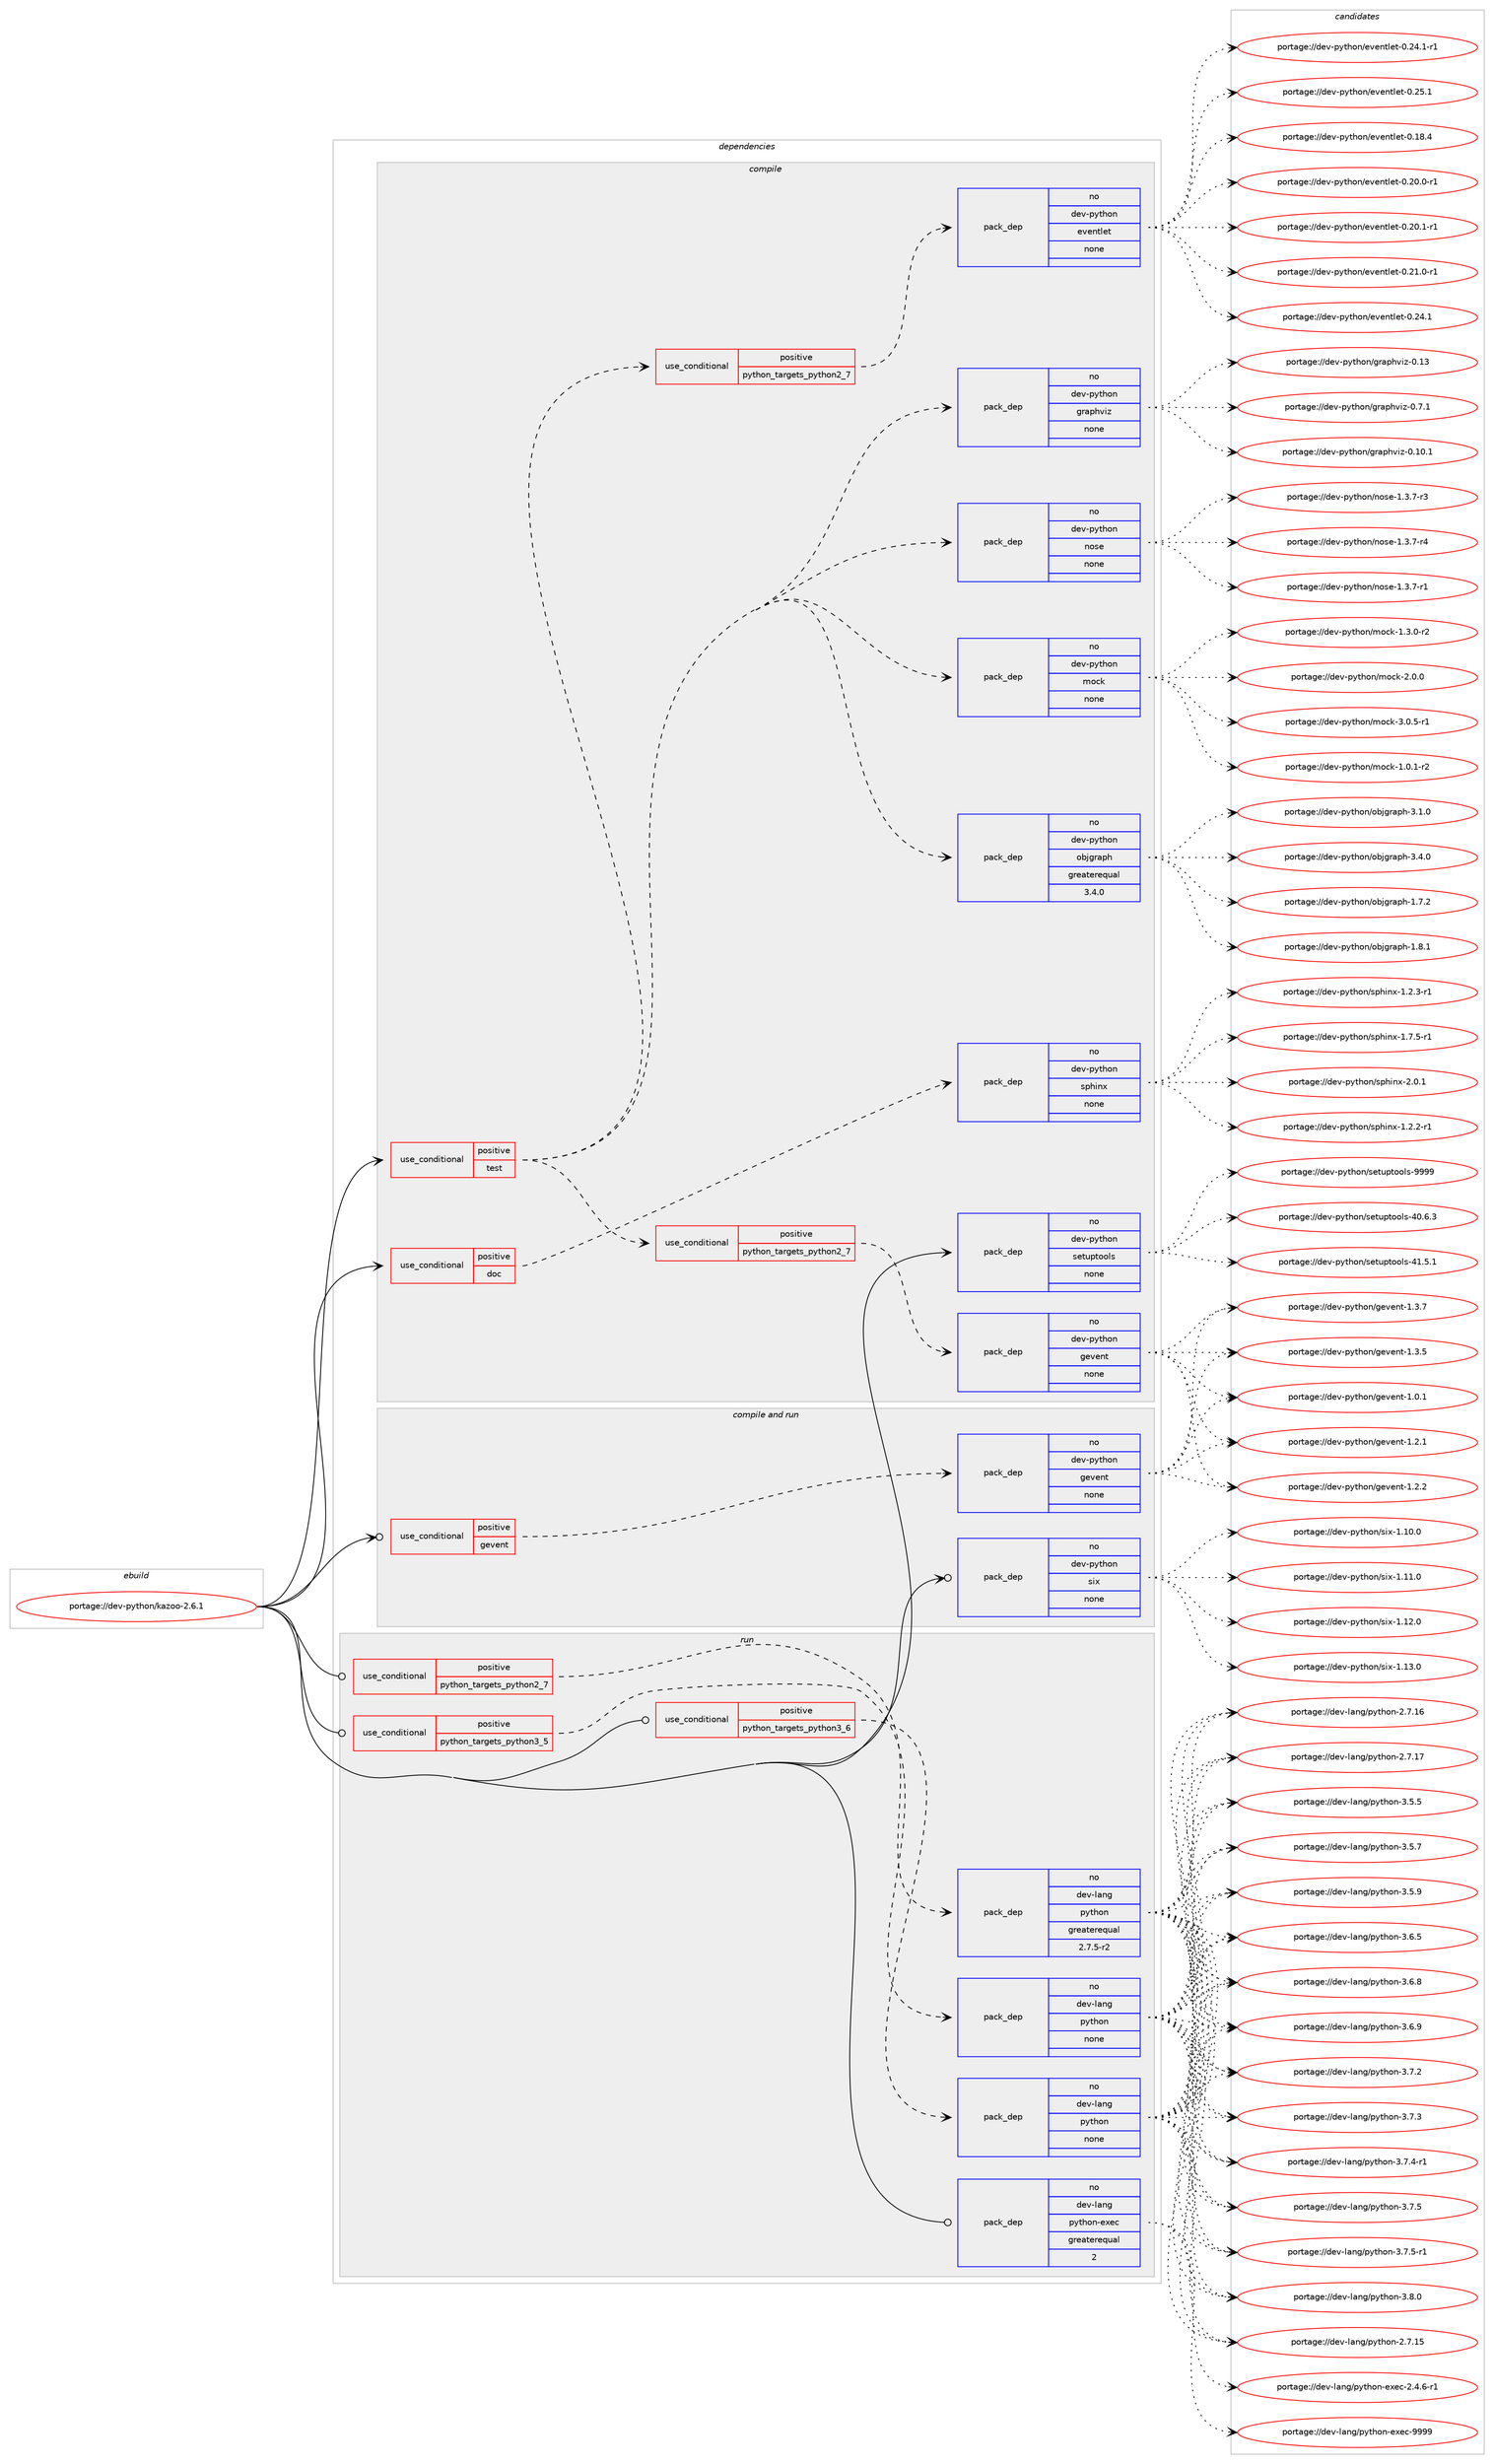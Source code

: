 digraph prolog {

# *************
# Graph options
# *************

newrank=true;
concentrate=true;
compound=true;
graph [rankdir=LR,fontname=Helvetica,fontsize=10,ranksep=1.5];#, ranksep=2.5, nodesep=0.2];
edge  [arrowhead=vee];
node  [fontname=Helvetica,fontsize=10];

# **********
# The ebuild
# **********

subgraph cluster_leftcol {
color=gray;
rank=same;
label=<<i>ebuild</i>>;
id [label="portage://dev-python/kazoo-2.6.1", color=red, width=4, href="../dev-python/kazoo-2.6.1.svg"];
}

# ****************
# The dependencies
# ****************

subgraph cluster_midcol {
color=gray;
label=<<i>dependencies</i>>;
subgraph cluster_compile {
fillcolor="#eeeeee";
style=filled;
label=<<i>compile</i>>;
subgraph cond30969 {
dependency146909 [label=<<TABLE BORDER="0" CELLBORDER="1" CELLSPACING="0" CELLPADDING="4"><TR><TD ROWSPAN="3" CELLPADDING="10">use_conditional</TD></TR><TR><TD>positive</TD></TR><TR><TD>doc</TD></TR></TABLE>>, shape=none, color=red];
subgraph pack112616 {
dependency146910 [label=<<TABLE BORDER="0" CELLBORDER="1" CELLSPACING="0" CELLPADDING="4" WIDTH="220"><TR><TD ROWSPAN="6" CELLPADDING="30">pack_dep</TD></TR><TR><TD WIDTH="110">no</TD></TR><TR><TD>dev-python</TD></TR><TR><TD>sphinx</TD></TR><TR><TD>none</TD></TR><TR><TD></TD></TR></TABLE>>, shape=none, color=blue];
}
dependency146909:e -> dependency146910:w [weight=20,style="dashed",arrowhead="vee"];
}
id:e -> dependency146909:w [weight=20,style="solid",arrowhead="vee"];
subgraph cond30970 {
dependency146911 [label=<<TABLE BORDER="0" CELLBORDER="1" CELLSPACING="0" CELLPADDING="4"><TR><TD ROWSPAN="3" CELLPADDING="10">use_conditional</TD></TR><TR><TD>positive</TD></TR><TR><TD>test</TD></TR></TABLE>>, shape=none, color=red];
subgraph pack112617 {
dependency146912 [label=<<TABLE BORDER="0" CELLBORDER="1" CELLSPACING="0" CELLPADDING="4" WIDTH="220"><TR><TD ROWSPAN="6" CELLPADDING="30">pack_dep</TD></TR><TR><TD WIDTH="110">no</TD></TR><TR><TD>dev-python</TD></TR><TR><TD>mock</TD></TR><TR><TD>none</TD></TR><TR><TD></TD></TR></TABLE>>, shape=none, color=blue];
}
dependency146911:e -> dependency146912:w [weight=20,style="dashed",arrowhead="vee"];
subgraph pack112618 {
dependency146913 [label=<<TABLE BORDER="0" CELLBORDER="1" CELLSPACING="0" CELLPADDING="4" WIDTH="220"><TR><TD ROWSPAN="6" CELLPADDING="30">pack_dep</TD></TR><TR><TD WIDTH="110">no</TD></TR><TR><TD>dev-python</TD></TR><TR><TD>nose</TD></TR><TR><TD>none</TD></TR><TR><TD></TD></TR></TABLE>>, shape=none, color=blue];
}
dependency146911:e -> dependency146913:w [weight=20,style="dashed",arrowhead="vee"];
subgraph pack112619 {
dependency146914 [label=<<TABLE BORDER="0" CELLBORDER="1" CELLSPACING="0" CELLPADDING="4" WIDTH="220"><TR><TD ROWSPAN="6" CELLPADDING="30">pack_dep</TD></TR><TR><TD WIDTH="110">no</TD></TR><TR><TD>dev-python</TD></TR><TR><TD>graphviz</TD></TR><TR><TD>none</TD></TR><TR><TD></TD></TR></TABLE>>, shape=none, color=blue];
}
dependency146911:e -> dependency146914:w [weight=20,style="dashed",arrowhead="vee"];
subgraph cond30971 {
dependency146915 [label=<<TABLE BORDER="0" CELLBORDER="1" CELLSPACING="0" CELLPADDING="4"><TR><TD ROWSPAN="3" CELLPADDING="10">use_conditional</TD></TR><TR><TD>positive</TD></TR><TR><TD>python_targets_python2_7</TD></TR></TABLE>>, shape=none, color=red];
subgraph pack112620 {
dependency146916 [label=<<TABLE BORDER="0" CELLBORDER="1" CELLSPACING="0" CELLPADDING="4" WIDTH="220"><TR><TD ROWSPAN="6" CELLPADDING="30">pack_dep</TD></TR><TR><TD WIDTH="110">no</TD></TR><TR><TD>dev-python</TD></TR><TR><TD>eventlet</TD></TR><TR><TD>none</TD></TR><TR><TD></TD></TR></TABLE>>, shape=none, color=blue];
}
dependency146915:e -> dependency146916:w [weight=20,style="dashed",arrowhead="vee"];
}
dependency146911:e -> dependency146915:w [weight=20,style="dashed",arrowhead="vee"];
subgraph cond30972 {
dependency146917 [label=<<TABLE BORDER="0" CELLBORDER="1" CELLSPACING="0" CELLPADDING="4"><TR><TD ROWSPAN="3" CELLPADDING="10">use_conditional</TD></TR><TR><TD>positive</TD></TR><TR><TD>python_targets_python2_7</TD></TR></TABLE>>, shape=none, color=red];
subgraph pack112621 {
dependency146918 [label=<<TABLE BORDER="0" CELLBORDER="1" CELLSPACING="0" CELLPADDING="4" WIDTH="220"><TR><TD ROWSPAN="6" CELLPADDING="30">pack_dep</TD></TR><TR><TD WIDTH="110">no</TD></TR><TR><TD>dev-python</TD></TR><TR><TD>gevent</TD></TR><TR><TD>none</TD></TR><TR><TD></TD></TR></TABLE>>, shape=none, color=blue];
}
dependency146917:e -> dependency146918:w [weight=20,style="dashed",arrowhead="vee"];
}
dependency146911:e -> dependency146917:w [weight=20,style="dashed",arrowhead="vee"];
subgraph pack112622 {
dependency146919 [label=<<TABLE BORDER="0" CELLBORDER="1" CELLSPACING="0" CELLPADDING="4" WIDTH="220"><TR><TD ROWSPAN="6" CELLPADDING="30">pack_dep</TD></TR><TR><TD WIDTH="110">no</TD></TR><TR><TD>dev-python</TD></TR><TR><TD>objgraph</TD></TR><TR><TD>greaterequal</TD></TR><TR><TD>3.4.0</TD></TR></TABLE>>, shape=none, color=blue];
}
dependency146911:e -> dependency146919:w [weight=20,style="dashed",arrowhead="vee"];
}
id:e -> dependency146911:w [weight=20,style="solid",arrowhead="vee"];
subgraph pack112623 {
dependency146920 [label=<<TABLE BORDER="0" CELLBORDER="1" CELLSPACING="0" CELLPADDING="4" WIDTH="220"><TR><TD ROWSPAN="6" CELLPADDING="30">pack_dep</TD></TR><TR><TD WIDTH="110">no</TD></TR><TR><TD>dev-python</TD></TR><TR><TD>setuptools</TD></TR><TR><TD>none</TD></TR><TR><TD></TD></TR></TABLE>>, shape=none, color=blue];
}
id:e -> dependency146920:w [weight=20,style="solid",arrowhead="vee"];
}
subgraph cluster_compileandrun {
fillcolor="#eeeeee";
style=filled;
label=<<i>compile and run</i>>;
subgraph cond30973 {
dependency146921 [label=<<TABLE BORDER="0" CELLBORDER="1" CELLSPACING="0" CELLPADDING="4"><TR><TD ROWSPAN="3" CELLPADDING="10">use_conditional</TD></TR><TR><TD>positive</TD></TR><TR><TD>gevent</TD></TR></TABLE>>, shape=none, color=red];
subgraph pack112624 {
dependency146922 [label=<<TABLE BORDER="0" CELLBORDER="1" CELLSPACING="0" CELLPADDING="4" WIDTH="220"><TR><TD ROWSPAN="6" CELLPADDING="30">pack_dep</TD></TR><TR><TD WIDTH="110">no</TD></TR><TR><TD>dev-python</TD></TR><TR><TD>gevent</TD></TR><TR><TD>none</TD></TR><TR><TD></TD></TR></TABLE>>, shape=none, color=blue];
}
dependency146921:e -> dependency146922:w [weight=20,style="dashed",arrowhead="vee"];
}
id:e -> dependency146921:w [weight=20,style="solid",arrowhead="odotvee"];
subgraph pack112625 {
dependency146923 [label=<<TABLE BORDER="0" CELLBORDER="1" CELLSPACING="0" CELLPADDING="4" WIDTH="220"><TR><TD ROWSPAN="6" CELLPADDING="30">pack_dep</TD></TR><TR><TD WIDTH="110">no</TD></TR><TR><TD>dev-python</TD></TR><TR><TD>six</TD></TR><TR><TD>none</TD></TR><TR><TD></TD></TR></TABLE>>, shape=none, color=blue];
}
id:e -> dependency146923:w [weight=20,style="solid",arrowhead="odotvee"];
}
subgraph cluster_run {
fillcolor="#eeeeee";
style=filled;
label=<<i>run</i>>;
subgraph cond30974 {
dependency146924 [label=<<TABLE BORDER="0" CELLBORDER="1" CELLSPACING="0" CELLPADDING="4"><TR><TD ROWSPAN="3" CELLPADDING="10">use_conditional</TD></TR><TR><TD>positive</TD></TR><TR><TD>python_targets_python2_7</TD></TR></TABLE>>, shape=none, color=red];
subgraph pack112626 {
dependency146925 [label=<<TABLE BORDER="0" CELLBORDER="1" CELLSPACING="0" CELLPADDING="4" WIDTH="220"><TR><TD ROWSPAN="6" CELLPADDING="30">pack_dep</TD></TR><TR><TD WIDTH="110">no</TD></TR><TR><TD>dev-lang</TD></TR><TR><TD>python</TD></TR><TR><TD>greaterequal</TD></TR><TR><TD>2.7.5-r2</TD></TR></TABLE>>, shape=none, color=blue];
}
dependency146924:e -> dependency146925:w [weight=20,style="dashed",arrowhead="vee"];
}
id:e -> dependency146924:w [weight=20,style="solid",arrowhead="odot"];
subgraph cond30975 {
dependency146926 [label=<<TABLE BORDER="0" CELLBORDER="1" CELLSPACING="0" CELLPADDING="4"><TR><TD ROWSPAN="3" CELLPADDING="10">use_conditional</TD></TR><TR><TD>positive</TD></TR><TR><TD>python_targets_python3_5</TD></TR></TABLE>>, shape=none, color=red];
subgraph pack112627 {
dependency146927 [label=<<TABLE BORDER="0" CELLBORDER="1" CELLSPACING="0" CELLPADDING="4" WIDTH="220"><TR><TD ROWSPAN="6" CELLPADDING="30">pack_dep</TD></TR><TR><TD WIDTH="110">no</TD></TR><TR><TD>dev-lang</TD></TR><TR><TD>python</TD></TR><TR><TD>none</TD></TR><TR><TD></TD></TR></TABLE>>, shape=none, color=blue];
}
dependency146926:e -> dependency146927:w [weight=20,style="dashed",arrowhead="vee"];
}
id:e -> dependency146926:w [weight=20,style="solid",arrowhead="odot"];
subgraph cond30976 {
dependency146928 [label=<<TABLE BORDER="0" CELLBORDER="1" CELLSPACING="0" CELLPADDING="4"><TR><TD ROWSPAN="3" CELLPADDING="10">use_conditional</TD></TR><TR><TD>positive</TD></TR><TR><TD>python_targets_python3_6</TD></TR></TABLE>>, shape=none, color=red];
subgraph pack112628 {
dependency146929 [label=<<TABLE BORDER="0" CELLBORDER="1" CELLSPACING="0" CELLPADDING="4" WIDTH="220"><TR><TD ROWSPAN="6" CELLPADDING="30">pack_dep</TD></TR><TR><TD WIDTH="110">no</TD></TR><TR><TD>dev-lang</TD></TR><TR><TD>python</TD></TR><TR><TD>none</TD></TR><TR><TD></TD></TR></TABLE>>, shape=none, color=blue];
}
dependency146928:e -> dependency146929:w [weight=20,style="dashed",arrowhead="vee"];
}
id:e -> dependency146928:w [weight=20,style="solid",arrowhead="odot"];
subgraph pack112629 {
dependency146930 [label=<<TABLE BORDER="0" CELLBORDER="1" CELLSPACING="0" CELLPADDING="4" WIDTH="220"><TR><TD ROWSPAN="6" CELLPADDING="30">pack_dep</TD></TR><TR><TD WIDTH="110">no</TD></TR><TR><TD>dev-lang</TD></TR><TR><TD>python-exec</TD></TR><TR><TD>greaterequal</TD></TR><TR><TD>2</TD></TR></TABLE>>, shape=none, color=blue];
}
id:e -> dependency146930:w [weight=20,style="solid",arrowhead="odot"];
}
}

# **************
# The candidates
# **************

subgraph cluster_choices {
rank=same;
color=gray;
label=<<i>candidates</i>>;

subgraph choice112616 {
color=black;
nodesep=1;
choiceportage10010111845112121116104111110471151121041051101204549465046504511449 [label="portage://dev-python/sphinx-1.2.2-r1", color=red, width=4,href="../dev-python/sphinx-1.2.2-r1.svg"];
choiceportage10010111845112121116104111110471151121041051101204549465046514511449 [label="portage://dev-python/sphinx-1.2.3-r1", color=red, width=4,href="../dev-python/sphinx-1.2.3-r1.svg"];
choiceportage10010111845112121116104111110471151121041051101204549465546534511449 [label="portage://dev-python/sphinx-1.7.5-r1", color=red, width=4,href="../dev-python/sphinx-1.7.5-r1.svg"];
choiceportage1001011184511212111610411111047115112104105110120455046484649 [label="portage://dev-python/sphinx-2.0.1", color=red, width=4,href="../dev-python/sphinx-2.0.1.svg"];
dependency146910:e -> choiceportage10010111845112121116104111110471151121041051101204549465046504511449:w [style=dotted,weight="100"];
dependency146910:e -> choiceportage10010111845112121116104111110471151121041051101204549465046514511449:w [style=dotted,weight="100"];
dependency146910:e -> choiceportage10010111845112121116104111110471151121041051101204549465546534511449:w [style=dotted,weight="100"];
dependency146910:e -> choiceportage1001011184511212111610411111047115112104105110120455046484649:w [style=dotted,weight="100"];
}
subgraph choice112617 {
color=black;
nodesep=1;
choiceportage1001011184511212111610411111047109111991074549464846494511450 [label="portage://dev-python/mock-1.0.1-r2", color=red, width=4,href="../dev-python/mock-1.0.1-r2.svg"];
choiceportage1001011184511212111610411111047109111991074549465146484511450 [label="portage://dev-python/mock-1.3.0-r2", color=red, width=4,href="../dev-python/mock-1.3.0-r2.svg"];
choiceportage100101118451121211161041111104710911199107455046484648 [label="portage://dev-python/mock-2.0.0", color=red, width=4,href="../dev-python/mock-2.0.0.svg"];
choiceportage1001011184511212111610411111047109111991074551464846534511449 [label="portage://dev-python/mock-3.0.5-r1", color=red, width=4,href="../dev-python/mock-3.0.5-r1.svg"];
dependency146912:e -> choiceportage1001011184511212111610411111047109111991074549464846494511450:w [style=dotted,weight="100"];
dependency146912:e -> choiceportage1001011184511212111610411111047109111991074549465146484511450:w [style=dotted,weight="100"];
dependency146912:e -> choiceportage100101118451121211161041111104710911199107455046484648:w [style=dotted,weight="100"];
dependency146912:e -> choiceportage1001011184511212111610411111047109111991074551464846534511449:w [style=dotted,weight="100"];
}
subgraph choice112618 {
color=black;
nodesep=1;
choiceportage10010111845112121116104111110471101111151014549465146554511449 [label="portage://dev-python/nose-1.3.7-r1", color=red, width=4,href="../dev-python/nose-1.3.7-r1.svg"];
choiceportage10010111845112121116104111110471101111151014549465146554511451 [label="portage://dev-python/nose-1.3.7-r3", color=red, width=4,href="../dev-python/nose-1.3.7-r3.svg"];
choiceportage10010111845112121116104111110471101111151014549465146554511452 [label="portage://dev-python/nose-1.3.7-r4", color=red, width=4,href="../dev-python/nose-1.3.7-r4.svg"];
dependency146913:e -> choiceportage10010111845112121116104111110471101111151014549465146554511449:w [style=dotted,weight="100"];
dependency146913:e -> choiceportage10010111845112121116104111110471101111151014549465146554511451:w [style=dotted,weight="100"];
dependency146913:e -> choiceportage10010111845112121116104111110471101111151014549465146554511452:w [style=dotted,weight="100"];
}
subgraph choice112619 {
color=black;
nodesep=1;
choiceportage10010111845112121116104111110471031149711210411810512245484649484649 [label="portage://dev-python/graphviz-0.10.1", color=red, width=4,href="../dev-python/graphviz-0.10.1.svg"];
choiceportage1001011184511212111610411111047103114971121041181051224548464951 [label="portage://dev-python/graphviz-0.13", color=red, width=4,href="../dev-python/graphviz-0.13.svg"];
choiceportage100101118451121211161041111104710311497112104118105122454846554649 [label="portage://dev-python/graphviz-0.7.1", color=red, width=4,href="../dev-python/graphviz-0.7.1.svg"];
dependency146914:e -> choiceportage10010111845112121116104111110471031149711210411810512245484649484649:w [style=dotted,weight="100"];
dependency146914:e -> choiceportage1001011184511212111610411111047103114971121041181051224548464951:w [style=dotted,weight="100"];
dependency146914:e -> choiceportage100101118451121211161041111104710311497112104118105122454846554649:w [style=dotted,weight="100"];
}
subgraph choice112620 {
color=black;
nodesep=1;
choiceportage100101118451121211161041111104710111810111011610810111645484649564652 [label="portage://dev-python/eventlet-0.18.4", color=red, width=4,href="../dev-python/eventlet-0.18.4.svg"];
choiceportage1001011184511212111610411111047101118101110116108101116454846504846484511449 [label="portage://dev-python/eventlet-0.20.0-r1", color=red, width=4,href="../dev-python/eventlet-0.20.0-r1.svg"];
choiceportage1001011184511212111610411111047101118101110116108101116454846504846494511449 [label="portage://dev-python/eventlet-0.20.1-r1", color=red, width=4,href="../dev-python/eventlet-0.20.1-r1.svg"];
choiceportage1001011184511212111610411111047101118101110116108101116454846504946484511449 [label="portage://dev-python/eventlet-0.21.0-r1", color=red, width=4,href="../dev-python/eventlet-0.21.0-r1.svg"];
choiceportage100101118451121211161041111104710111810111011610810111645484650524649 [label="portage://dev-python/eventlet-0.24.1", color=red, width=4,href="../dev-python/eventlet-0.24.1.svg"];
choiceportage1001011184511212111610411111047101118101110116108101116454846505246494511449 [label="portage://dev-python/eventlet-0.24.1-r1", color=red, width=4,href="../dev-python/eventlet-0.24.1-r1.svg"];
choiceportage100101118451121211161041111104710111810111011610810111645484650534649 [label="portage://dev-python/eventlet-0.25.1", color=red, width=4,href="../dev-python/eventlet-0.25.1.svg"];
dependency146916:e -> choiceportage100101118451121211161041111104710111810111011610810111645484649564652:w [style=dotted,weight="100"];
dependency146916:e -> choiceportage1001011184511212111610411111047101118101110116108101116454846504846484511449:w [style=dotted,weight="100"];
dependency146916:e -> choiceportage1001011184511212111610411111047101118101110116108101116454846504846494511449:w [style=dotted,weight="100"];
dependency146916:e -> choiceportage1001011184511212111610411111047101118101110116108101116454846504946484511449:w [style=dotted,weight="100"];
dependency146916:e -> choiceportage100101118451121211161041111104710111810111011610810111645484650524649:w [style=dotted,weight="100"];
dependency146916:e -> choiceportage1001011184511212111610411111047101118101110116108101116454846505246494511449:w [style=dotted,weight="100"];
dependency146916:e -> choiceportage100101118451121211161041111104710111810111011610810111645484650534649:w [style=dotted,weight="100"];
}
subgraph choice112621 {
color=black;
nodesep=1;
choiceportage1001011184511212111610411111047103101118101110116454946484649 [label="portage://dev-python/gevent-1.0.1", color=red, width=4,href="../dev-python/gevent-1.0.1.svg"];
choiceportage1001011184511212111610411111047103101118101110116454946504649 [label="portage://dev-python/gevent-1.2.1", color=red, width=4,href="../dev-python/gevent-1.2.1.svg"];
choiceportage1001011184511212111610411111047103101118101110116454946504650 [label="portage://dev-python/gevent-1.2.2", color=red, width=4,href="../dev-python/gevent-1.2.2.svg"];
choiceportage1001011184511212111610411111047103101118101110116454946514653 [label="portage://dev-python/gevent-1.3.5", color=red, width=4,href="../dev-python/gevent-1.3.5.svg"];
choiceportage1001011184511212111610411111047103101118101110116454946514655 [label="portage://dev-python/gevent-1.3.7", color=red, width=4,href="../dev-python/gevent-1.3.7.svg"];
dependency146918:e -> choiceportage1001011184511212111610411111047103101118101110116454946484649:w [style=dotted,weight="100"];
dependency146918:e -> choiceportage1001011184511212111610411111047103101118101110116454946504649:w [style=dotted,weight="100"];
dependency146918:e -> choiceportage1001011184511212111610411111047103101118101110116454946504650:w [style=dotted,weight="100"];
dependency146918:e -> choiceportage1001011184511212111610411111047103101118101110116454946514653:w [style=dotted,weight="100"];
dependency146918:e -> choiceportage1001011184511212111610411111047103101118101110116454946514655:w [style=dotted,weight="100"];
}
subgraph choice112622 {
color=black;
nodesep=1;
choiceportage10010111845112121116104111110471119810610311497112104454946554650 [label="portage://dev-python/objgraph-1.7.2", color=red, width=4,href="../dev-python/objgraph-1.7.2.svg"];
choiceportage10010111845112121116104111110471119810610311497112104454946564649 [label="portage://dev-python/objgraph-1.8.1", color=red, width=4,href="../dev-python/objgraph-1.8.1.svg"];
choiceportage10010111845112121116104111110471119810610311497112104455146494648 [label="portage://dev-python/objgraph-3.1.0", color=red, width=4,href="../dev-python/objgraph-3.1.0.svg"];
choiceportage10010111845112121116104111110471119810610311497112104455146524648 [label="portage://dev-python/objgraph-3.4.0", color=red, width=4,href="../dev-python/objgraph-3.4.0.svg"];
dependency146919:e -> choiceportage10010111845112121116104111110471119810610311497112104454946554650:w [style=dotted,weight="100"];
dependency146919:e -> choiceportage10010111845112121116104111110471119810610311497112104454946564649:w [style=dotted,weight="100"];
dependency146919:e -> choiceportage10010111845112121116104111110471119810610311497112104455146494648:w [style=dotted,weight="100"];
dependency146919:e -> choiceportage10010111845112121116104111110471119810610311497112104455146524648:w [style=dotted,weight="100"];
}
subgraph choice112623 {
color=black;
nodesep=1;
choiceportage100101118451121211161041111104711510111611711211611111110811545524846544651 [label="portage://dev-python/setuptools-40.6.3", color=red, width=4,href="../dev-python/setuptools-40.6.3.svg"];
choiceportage100101118451121211161041111104711510111611711211611111110811545524946534649 [label="portage://dev-python/setuptools-41.5.1", color=red, width=4,href="../dev-python/setuptools-41.5.1.svg"];
choiceportage10010111845112121116104111110471151011161171121161111111081154557575757 [label="portage://dev-python/setuptools-9999", color=red, width=4,href="../dev-python/setuptools-9999.svg"];
dependency146920:e -> choiceportage100101118451121211161041111104711510111611711211611111110811545524846544651:w [style=dotted,weight="100"];
dependency146920:e -> choiceportage100101118451121211161041111104711510111611711211611111110811545524946534649:w [style=dotted,weight="100"];
dependency146920:e -> choiceportage10010111845112121116104111110471151011161171121161111111081154557575757:w [style=dotted,weight="100"];
}
subgraph choice112624 {
color=black;
nodesep=1;
choiceportage1001011184511212111610411111047103101118101110116454946484649 [label="portage://dev-python/gevent-1.0.1", color=red, width=4,href="../dev-python/gevent-1.0.1.svg"];
choiceportage1001011184511212111610411111047103101118101110116454946504649 [label="portage://dev-python/gevent-1.2.1", color=red, width=4,href="../dev-python/gevent-1.2.1.svg"];
choiceportage1001011184511212111610411111047103101118101110116454946504650 [label="portage://dev-python/gevent-1.2.2", color=red, width=4,href="../dev-python/gevent-1.2.2.svg"];
choiceportage1001011184511212111610411111047103101118101110116454946514653 [label="portage://dev-python/gevent-1.3.5", color=red, width=4,href="../dev-python/gevent-1.3.5.svg"];
choiceportage1001011184511212111610411111047103101118101110116454946514655 [label="portage://dev-python/gevent-1.3.7", color=red, width=4,href="../dev-python/gevent-1.3.7.svg"];
dependency146922:e -> choiceportage1001011184511212111610411111047103101118101110116454946484649:w [style=dotted,weight="100"];
dependency146922:e -> choiceportage1001011184511212111610411111047103101118101110116454946504649:w [style=dotted,weight="100"];
dependency146922:e -> choiceportage1001011184511212111610411111047103101118101110116454946504650:w [style=dotted,weight="100"];
dependency146922:e -> choiceportage1001011184511212111610411111047103101118101110116454946514653:w [style=dotted,weight="100"];
dependency146922:e -> choiceportage1001011184511212111610411111047103101118101110116454946514655:w [style=dotted,weight="100"];
}
subgraph choice112625 {
color=black;
nodesep=1;
choiceportage100101118451121211161041111104711510512045494649484648 [label="portage://dev-python/six-1.10.0", color=red, width=4,href="../dev-python/six-1.10.0.svg"];
choiceportage100101118451121211161041111104711510512045494649494648 [label="portage://dev-python/six-1.11.0", color=red, width=4,href="../dev-python/six-1.11.0.svg"];
choiceportage100101118451121211161041111104711510512045494649504648 [label="portage://dev-python/six-1.12.0", color=red, width=4,href="../dev-python/six-1.12.0.svg"];
choiceportage100101118451121211161041111104711510512045494649514648 [label="portage://dev-python/six-1.13.0", color=red, width=4,href="../dev-python/six-1.13.0.svg"];
dependency146923:e -> choiceportage100101118451121211161041111104711510512045494649484648:w [style=dotted,weight="100"];
dependency146923:e -> choiceportage100101118451121211161041111104711510512045494649494648:w [style=dotted,weight="100"];
dependency146923:e -> choiceportage100101118451121211161041111104711510512045494649504648:w [style=dotted,weight="100"];
dependency146923:e -> choiceportage100101118451121211161041111104711510512045494649514648:w [style=dotted,weight="100"];
}
subgraph choice112626 {
color=black;
nodesep=1;
choiceportage10010111845108971101034711212111610411111045504655464953 [label="portage://dev-lang/python-2.7.15", color=red, width=4,href="../dev-lang/python-2.7.15.svg"];
choiceportage10010111845108971101034711212111610411111045504655464954 [label="portage://dev-lang/python-2.7.16", color=red, width=4,href="../dev-lang/python-2.7.16.svg"];
choiceportage10010111845108971101034711212111610411111045504655464955 [label="portage://dev-lang/python-2.7.17", color=red, width=4,href="../dev-lang/python-2.7.17.svg"];
choiceportage100101118451089711010347112121116104111110455146534653 [label="portage://dev-lang/python-3.5.5", color=red, width=4,href="../dev-lang/python-3.5.5.svg"];
choiceportage100101118451089711010347112121116104111110455146534655 [label="portage://dev-lang/python-3.5.7", color=red, width=4,href="../dev-lang/python-3.5.7.svg"];
choiceportage100101118451089711010347112121116104111110455146534657 [label="portage://dev-lang/python-3.5.9", color=red, width=4,href="../dev-lang/python-3.5.9.svg"];
choiceportage100101118451089711010347112121116104111110455146544653 [label="portage://dev-lang/python-3.6.5", color=red, width=4,href="../dev-lang/python-3.6.5.svg"];
choiceportage100101118451089711010347112121116104111110455146544656 [label="portage://dev-lang/python-3.6.8", color=red, width=4,href="../dev-lang/python-3.6.8.svg"];
choiceportage100101118451089711010347112121116104111110455146544657 [label="portage://dev-lang/python-3.6.9", color=red, width=4,href="../dev-lang/python-3.6.9.svg"];
choiceportage100101118451089711010347112121116104111110455146554650 [label="portage://dev-lang/python-3.7.2", color=red, width=4,href="../dev-lang/python-3.7.2.svg"];
choiceportage100101118451089711010347112121116104111110455146554651 [label="portage://dev-lang/python-3.7.3", color=red, width=4,href="../dev-lang/python-3.7.3.svg"];
choiceportage1001011184510897110103471121211161041111104551465546524511449 [label="portage://dev-lang/python-3.7.4-r1", color=red, width=4,href="../dev-lang/python-3.7.4-r1.svg"];
choiceportage100101118451089711010347112121116104111110455146554653 [label="portage://dev-lang/python-3.7.5", color=red, width=4,href="../dev-lang/python-3.7.5.svg"];
choiceportage1001011184510897110103471121211161041111104551465546534511449 [label="portage://dev-lang/python-3.7.5-r1", color=red, width=4,href="../dev-lang/python-3.7.5-r1.svg"];
choiceportage100101118451089711010347112121116104111110455146564648 [label="portage://dev-lang/python-3.8.0", color=red, width=4,href="../dev-lang/python-3.8.0.svg"];
dependency146925:e -> choiceportage10010111845108971101034711212111610411111045504655464953:w [style=dotted,weight="100"];
dependency146925:e -> choiceportage10010111845108971101034711212111610411111045504655464954:w [style=dotted,weight="100"];
dependency146925:e -> choiceportage10010111845108971101034711212111610411111045504655464955:w [style=dotted,weight="100"];
dependency146925:e -> choiceportage100101118451089711010347112121116104111110455146534653:w [style=dotted,weight="100"];
dependency146925:e -> choiceportage100101118451089711010347112121116104111110455146534655:w [style=dotted,weight="100"];
dependency146925:e -> choiceportage100101118451089711010347112121116104111110455146534657:w [style=dotted,weight="100"];
dependency146925:e -> choiceportage100101118451089711010347112121116104111110455146544653:w [style=dotted,weight="100"];
dependency146925:e -> choiceportage100101118451089711010347112121116104111110455146544656:w [style=dotted,weight="100"];
dependency146925:e -> choiceportage100101118451089711010347112121116104111110455146544657:w [style=dotted,weight="100"];
dependency146925:e -> choiceportage100101118451089711010347112121116104111110455146554650:w [style=dotted,weight="100"];
dependency146925:e -> choiceportage100101118451089711010347112121116104111110455146554651:w [style=dotted,weight="100"];
dependency146925:e -> choiceportage1001011184510897110103471121211161041111104551465546524511449:w [style=dotted,weight="100"];
dependency146925:e -> choiceportage100101118451089711010347112121116104111110455146554653:w [style=dotted,weight="100"];
dependency146925:e -> choiceportage1001011184510897110103471121211161041111104551465546534511449:w [style=dotted,weight="100"];
dependency146925:e -> choiceportage100101118451089711010347112121116104111110455146564648:w [style=dotted,weight="100"];
}
subgraph choice112627 {
color=black;
nodesep=1;
choiceportage10010111845108971101034711212111610411111045504655464953 [label="portage://dev-lang/python-2.7.15", color=red, width=4,href="../dev-lang/python-2.7.15.svg"];
choiceportage10010111845108971101034711212111610411111045504655464954 [label="portage://dev-lang/python-2.7.16", color=red, width=4,href="../dev-lang/python-2.7.16.svg"];
choiceportage10010111845108971101034711212111610411111045504655464955 [label="portage://dev-lang/python-2.7.17", color=red, width=4,href="../dev-lang/python-2.7.17.svg"];
choiceportage100101118451089711010347112121116104111110455146534653 [label="portage://dev-lang/python-3.5.5", color=red, width=4,href="../dev-lang/python-3.5.5.svg"];
choiceportage100101118451089711010347112121116104111110455146534655 [label="portage://dev-lang/python-3.5.7", color=red, width=4,href="../dev-lang/python-3.5.7.svg"];
choiceportage100101118451089711010347112121116104111110455146534657 [label="portage://dev-lang/python-3.5.9", color=red, width=4,href="../dev-lang/python-3.5.9.svg"];
choiceportage100101118451089711010347112121116104111110455146544653 [label="portage://dev-lang/python-3.6.5", color=red, width=4,href="../dev-lang/python-3.6.5.svg"];
choiceportage100101118451089711010347112121116104111110455146544656 [label="portage://dev-lang/python-3.6.8", color=red, width=4,href="../dev-lang/python-3.6.8.svg"];
choiceportage100101118451089711010347112121116104111110455146544657 [label="portage://dev-lang/python-3.6.9", color=red, width=4,href="../dev-lang/python-3.6.9.svg"];
choiceportage100101118451089711010347112121116104111110455146554650 [label="portage://dev-lang/python-3.7.2", color=red, width=4,href="../dev-lang/python-3.7.2.svg"];
choiceportage100101118451089711010347112121116104111110455146554651 [label="portage://dev-lang/python-3.7.3", color=red, width=4,href="../dev-lang/python-3.7.3.svg"];
choiceportage1001011184510897110103471121211161041111104551465546524511449 [label="portage://dev-lang/python-3.7.4-r1", color=red, width=4,href="../dev-lang/python-3.7.4-r1.svg"];
choiceportage100101118451089711010347112121116104111110455146554653 [label="portage://dev-lang/python-3.7.5", color=red, width=4,href="../dev-lang/python-3.7.5.svg"];
choiceportage1001011184510897110103471121211161041111104551465546534511449 [label="portage://dev-lang/python-3.7.5-r1", color=red, width=4,href="../dev-lang/python-3.7.5-r1.svg"];
choiceportage100101118451089711010347112121116104111110455146564648 [label="portage://dev-lang/python-3.8.0", color=red, width=4,href="../dev-lang/python-3.8.0.svg"];
dependency146927:e -> choiceportage10010111845108971101034711212111610411111045504655464953:w [style=dotted,weight="100"];
dependency146927:e -> choiceportage10010111845108971101034711212111610411111045504655464954:w [style=dotted,weight="100"];
dependency146927:e -> choiceportage10010111845108971101034711212111610411111045504655464955:w [style=dotted,weight="100"];
dependency146927:e -> choiceportage100101118451089711010347112121116104111110455146534653:w [style=dotted,weight="100"];
dependency146927:e -> choiceportage100101118451089711010347112121116104111110455146534655:w [style=dotted,weight="100"];
dependency146927:e -> choiceportage100101118451089711010347112121116104111110455146534657:w [style=dotted,weight="100"];
dependency146927:e -> choiceportage100101118451089711010347112121116104111110455146544653:w [style=dotted,weight="100"];
dependency146927:e -> choiceportage100101118451089711010347112121116104111110455146544656:w [style=dotted,weight="100"];
dependency146927:e -> choiceportage100101118451089711010347112121116104111110455146544657:w [style=dotted,weight="100"];
dependency146927:e -> choiceportage100101118451089711010347112121116104111110455146554650:w [style=dotted,weight="100"];
dependency146927:e -> choiceportage100101118451089711010347112121116104111110455146554651:w [style=dotted,weight="100"];
dependency146927:e -> choiceportage1001011184510897110103471121211161041111104551465546524511449:w [style=dotted,weight="100"];
dependency146927:e -> choiceportage100101118451089711010347112121116104111110455146554653:w [style=dotted,weight="100"];
dependency146927:e -> choiceportage1001011184510897110103471121211161041111104551465546534511449:w [style=dotted,weight="100"];
dependency146927:e -> choiceportage100101118451089711010347112121116104111110455146564648:w [style=dotted,weight="100"];
}
subgraph choice112628 {
color=black;
nodesep=1;
choiceportage10010111845108971101034711212111610411111045504655464953 [label="portage://dev-lang/python-2.7.15", color=red, width=4,href="../dev-lang/python-2.7.15.svg"];
choiceportage10010111845108971101034711212111610411111045504655464954 [label="portage://dev-lang/python-2.7.16", color=red, width=4,href="../dev-lang/python-2.7.16.svg"];
choiceportage10010111845108971101034711212111610411111045504655464955 [label="portage://dev-lang/python-2.7.17", color=red, width=4,href="../dev-lang/python-2.7.17.svg"];
choiceportage100101118451089711010347112121116104111110455146534653 [label="portage://dev-lang/python-3.5.5", color=red, width=4,href="../dev-lang/python-3.5.5.svg"];
choiceportage100101118451089711010347112121116104111110455146534655 [label="portage://dev-lang/python-3.5.7", color=red, width=4,href="../dev-lang/python-3.5.7.svg"];
choiceportage100101118451089711010347112121116104111110455146534657 [label="portage://dev-lang/python-3.5.9", color=red, width=4,href="../dev-lang/python-3.5.9.svg"];
choiceportage100101118451089711010347112121116104111110455146544653 [label="portage://dev-lang/python-3.6.5", color=red, width=4,href="../dev-lang/python-3.6.5.svg"];
choiceportage100101118451089711010347112121116104111110455146544656 [label="portage://dev-lang/python-3.6.8", color=red, width=4,href="../dev-lang/python-3.6.8.svg"];
choiceportage100101118451089711010347112121116104111110455146544657 [label="portage://dev-lang/python-3.6.9", color=red, width=4,href="../dev-lang/python-3.6.9.svg"];
choiceportage100101118451089711010347112121116104111110455146554650 [label="portage://dev-lang/python-3.7.2", color=red, width=4,href="../dev-lang/python-3.7.2.svg"];
choiceportage100101118451089711010347112121116104111110455146554651 [label="portage://dev-lang/python-3.7.3", color=red, width=4,href="../dev-lang/python-3.7.3.svg"];
choiceportage1001011184510897110103471121211161041111104551465546524511449 [label="portage://dev-lang/python-3.7.4-r1", color=red, width=4,href="../dev-lang/python-3.7.4-r1.svg"];
choiceportage100101118451089711010347112121116104111110455146554653 [label="portage://dev-lang/python-3.7.5", color=red, width=4,href="../dev-lang/python-3.7.5.svg"];
choiceportage1001011184510897110103471121211161041111104551465546534511449 [label="portage://dev-lang/python-3.7.5-r1", color=red, width=4,href="../dev-lang/python-3.7.5-r1.svg"];
choiceportage100101118451089711010347112121116104111110455146564648 [label="portage://dev-lang/python-3.8.0", color=red, width=4,href="../dev-lang/python-3.8.0.svg"];
dependency146929:e -> choiceportage10010111845108971101034711212111610411111045504655464953:w [style=dotted,weight="100"];
dependency146929:e -> choiceportage10010111845108971101034711212111610411111045504655464954:w [style=dotted,weight="100"];
dependency146929:e -> choiceportage10010111845108971101034711212111610411111045504655464955:w [style=dotted,weight="100"];
dependency146929:e -> choiceportage100101118451089711010347112121116104111110455146534653:w [style=dotted,weight="100"];
dependency146929:e -> choiceportage100101118451089711010347112121116104111110455146534655:w [style=dotted,weight="100"];
dependency146929:e -> choiceportage100101118451089711010347112121116104111110455146534657:w [style=dotted,weight="100"];
dependency146929:e -> choiceportage100101118451089711010347112121116104111110455146544653:w [style=dotted,weight="100"];
dependency146929:e -> choiceportage100101118451089711010347112121116104111110455146544656:w [style=dotted,weight="100"];
dependency146929:e -> choiceportage100101118451089711010347112121116104111110455146544657:w [style=dotted,weight="100"];
dependency146929:e -> choiceportage100101118451089711010347112121116104111110455146554650:w [style=dotted,weight="100"];
dependency146929:e -> choiceportage100101118451089711010347112121116104111110455146554651:w [style=dotted,weight="100"];
dependency146929:e -> choiceportage1001011184510897110103471121211161041111104551465546524511449:w [style=dotted,weight="100"];
dependency146929:e -> choiceportage100101118451089711010347112121116104111110455146554653:w [style=dotted,weight="100"];
dependency146929:e -> choiceportage1001011184510897110103471121211161041111104551465546534511449:w [style=dotted,weight="100"];
dependency146929:e -> choiceportage100101118451089711010347112121116104111110455146564648:w [style=dotted,weight="100"];
}
subgraph choice112629 {
color=black;
nodesep=1;
choiceportage10010111845108971101034711212111610411111045101120101994550465246544511449 [label="portage://dev-lang/python-exec-2.4.6-r1", color=red, width=4,href="../dev-lang/python-exec-2.4.6-r1.svg"];
choiceportage10010111845108971101034711212111610411111045101120101994557575757 [label="portage://dev-lang/python-exec-9999", color=red, width=4,href="../dev-lang/python-exec-9999.svg"];
dependency146930:e -> choiceportage10010111845108971101034711212111610411111045101120101994550465246544511449:w [style=dotted,weight="100"];
dependency146930:e -> choiceportage10010111845108971101034711212111610411111045101120101994557575757:w [style=dotted,weight="100"];
}
}

}
